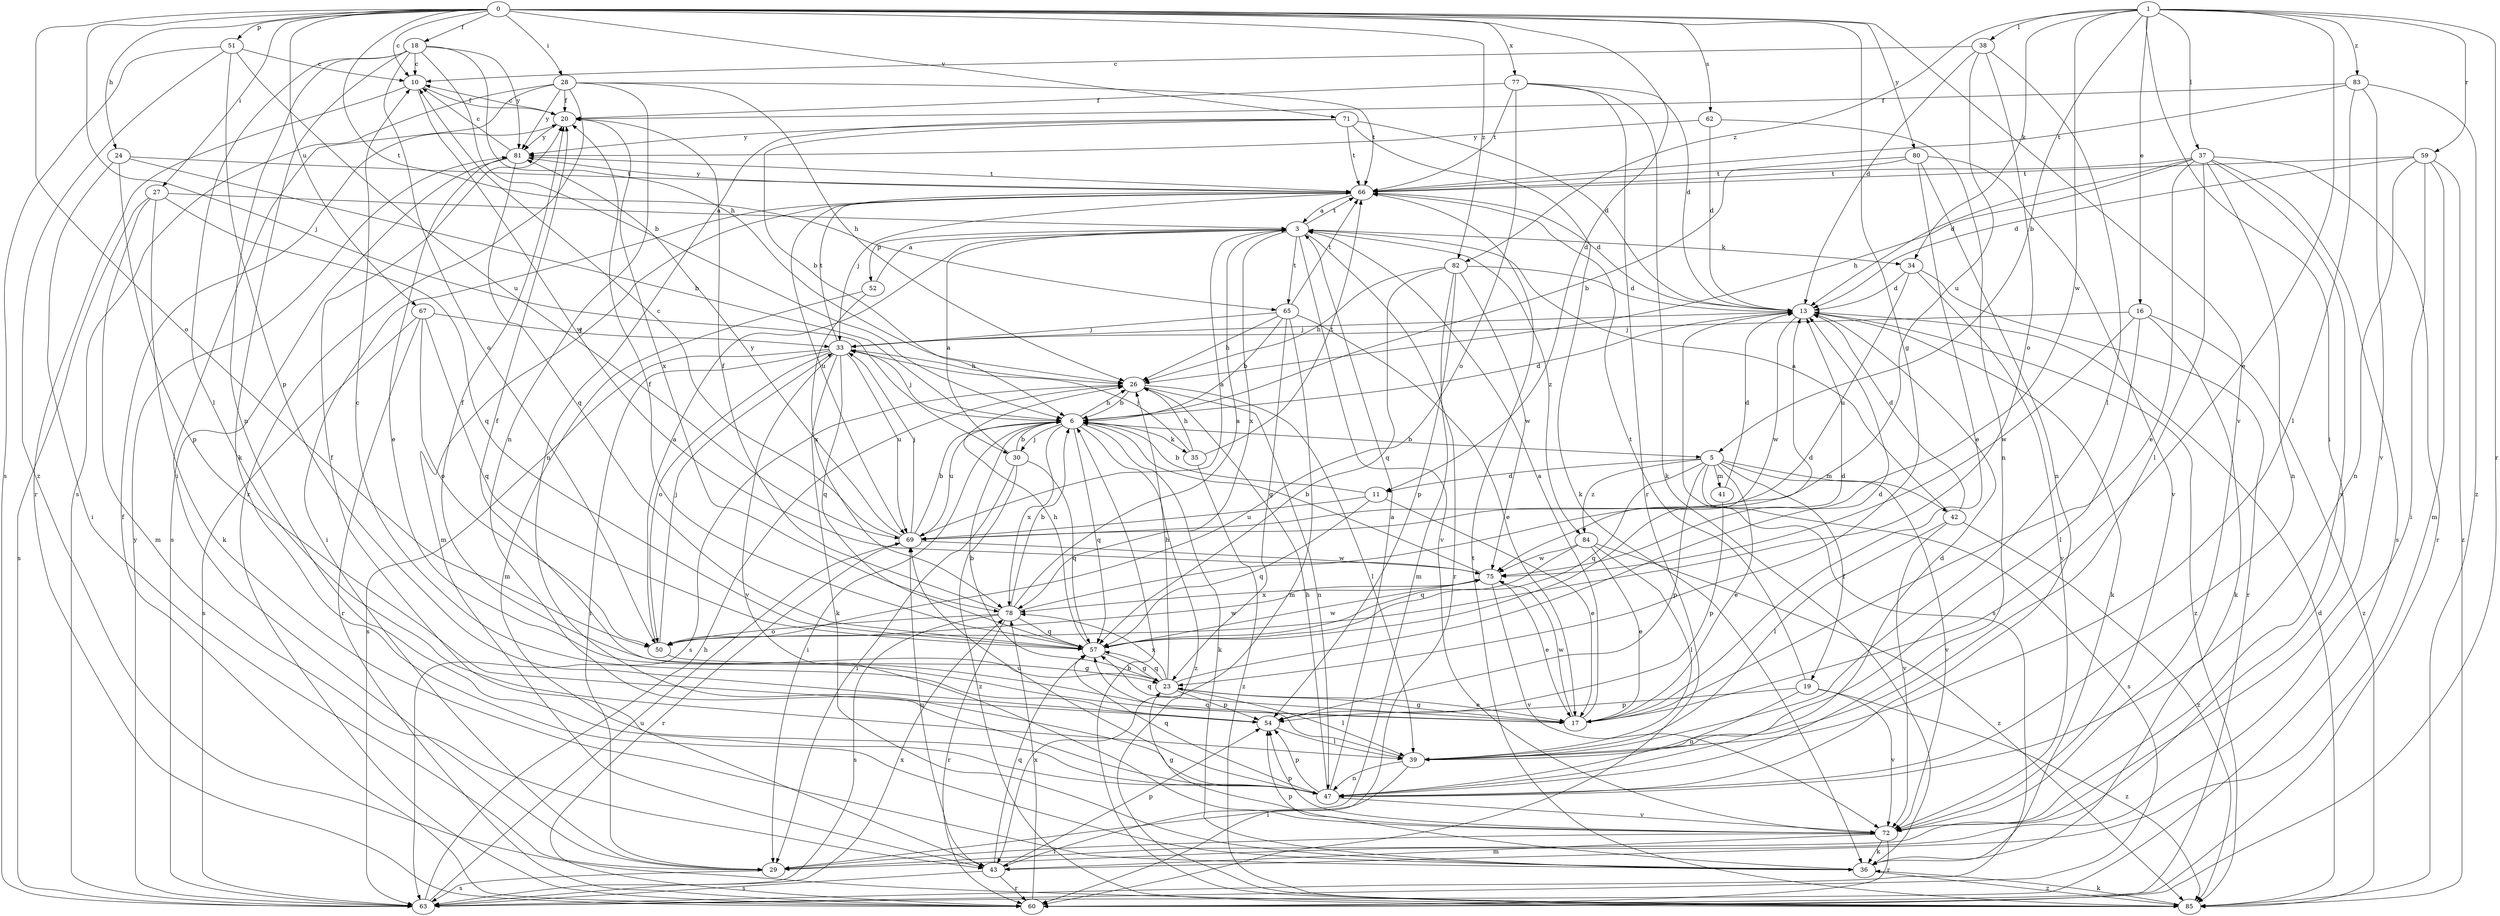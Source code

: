 strict digraph  {
0;
1;
3;
5;
6;
10;
11;
13;
16;
17;
18;
19;
20;
23;
24;
26;
27;
28;
29;
30;
33;
34;
35;
36;
37;
38;
39;
41;
42;
43;
47;
50;
51;
52;
54;
57;
59;
60;
62;
63;
65;
66;
67;
69;
71;
72;
75;
77;
78;
80;
81;
82;
83;
84;
85;
0 -> 10  [label=c];
0 -> 11  [label=d];
0 -> 18  [label=f];
0 -> 23  [label=g];
0 -> 24  [label=h];
0 -> 27  [label=i];
0 -> 28  [label=i];
0 -> 30  [label=j];
0 -> 50  [label=o];
0 -> 51  [label=p];
0 -> 62  [label=s];
0 -> 65  [label=t];
0 -> 67  [label=u];
0 -> 71  [label=v];
0 -> 72  [label=v];
0 -> 77  [label=x];
0 -> 80  [label=y];
0 -> 82  [label=z];
1 -> 5  [label=b];
1 -> 16  [label=e];
1 -> 17  [label=e];
1 -> 29  [label=i];
1 -> 34  [label=k];
1 -> 37  [label=l];
1 -> 38  [label=l];
1 -> 59  [label=r];
1 -> 60  [label=r];
1 -> 75  [label=w];
1 -> 82  [label=z];
1 -> 83  [label=z];
3 -> 34  [label=k];
3 -> 52  [label=p];
3 -> 60  [label=r];
3 -> 65  [label=t];
3 -> 66  [label=t];
3 -> 72  [label=v];
3 -> 78  [label=x];
3 -> 84  [label=z];
5 -> 11  [label=d];
5 -> 17  [label=e];
5 -> 19  [label=f];
5 -> 41  [label=m];
5 -> 42  [label=m];
5 -> 54  [label=p];
5 -> 57  [label=q];
5 -> 63  [label=s];
5 -> 72  [label=v];
5 -> 84  [label=z];
6 -> 5  [label=b];
6 -> 13  [label=d];
6 -> 26  [label=h];
6 -> 29  [label=i];
6 -> 30  [label=j];
6 -> 33  [label=j];
6 -> 35  [label=k];
6 -> 36  [label=k];
6 -> 57  [label=q];
6 -> 69  [label=u];
6 -> 78  [label=x];
6 -> 85  [label=z];
10 -> 20  [label=f];
10 -> 60  [label=r];
10 -> 75  [label=w];
11 -> 6  [label=b];
11 -> 17  [label=e];
11 -> 57  [label=q];
11 -> 69  [label=u];
13 -> 33  [label=j];
13 -> 36  [label=k];
13 -> 63  [label=s];
13 -> 75  [label=w];
13 -> 85  [label=z];
16 -> 33  [label=j];
16 -> 36  [label=k];
16 -> 39  [label=l];
16 -> 75  [label=w];
16 -> 85  [label=z];
17 -> 3  [label=a];
17 -> 20  [label=f];
17 -> 23  [label=g];
17 -> 57  [label=q];
17 -> 75  [label=w];
18 -> 6  [label=b];
18 -> 10  [label=c];
18 -> 26  [label=h];
18 -> 36  [label=k];
18 -> 39  [label=l];
18 -> 47  [label=n];
18 -> 50  [label=o];
18 -> 81  [label=y];
19 -> 47  [label=n];
19 -> 54  [label=p];
19 -> 66  [label=t];
19 -> 72  [label=v];
19 -> 85  [label=z];
20 -> 10  [label=c];
20 -> 78  [label=x];
20 -> 81  [label=y];
23 -> 6  [label=b];
23 -> 13  [label=d];
23 -> 17  [label=e];
23 -> 20  [label=f];
23 -> 26  [label=h];
23 -> 39  [label=l];
23 -> 54  [label=p];
23 -> 57  [label=q];
23 -> 78  [label=x];
24 -> 6  [label=b];
24 -> 29  [label=i];
24 -> 54  [label=p];
24 -> 66  [label=t];
26 -> 6  [label=b];
26 -> 39  [label=l];
26 -> 47  [label=n];
26 -> 63  [label=s];
27 -> 3  [label=a];
27 -> 36  [label=k];
27 -> 43  [label=m];
27 -> 57  [label=q];
27 -> 63  [label=s];
28 -> 20  [label=f];
28 -> 26  [label=h];
28 -> 29  [label=i];
28 -> 47  [label=n];
28 -> 60  [label=r];
28 -> 63  [label=s];
28 -> 66  [label=t];
28 -> 81  [label=y];
29 -> 63  [label=s];
30 -> 3  [label=a];
30 -> 6  [label=b];
30 -> 29  [label=i];
30 -> 57  [label=q];
30 -> 85  [label=z];
33 -> 26  [label=h];
33 -> 29  [label=i];
33 -> 36  [label=k];
33 -> 50  [label=o];
33 -> 57  [label=q];
33 -> 63  [label=s];
33 -> 66  [label=t];
33 -> 69  [label=u];
33 -> 72  [label=v];
34 -> 13  [label=d];
34 -> 60  [label=r];
34 -> 69  [label=u];
34 -> 72  [label=v];
35 -> 26  [label=h];
35 -> 33  [label=j];
35 -> 66  [label=t];
35 -> 85  [label=z];
36 -> 54  [label=p];
36 -> 85  [label=z];
37 -> 13  [label=d];
37 -> 17  [label=e];
37 -> 26  [label=h];
37 -> 39  [label=l];
37 -> 47  [label=n];
37 -> 60  [label=r];
37 -> 63  [label=s];
37 -> 66  [label=t];
37 -> 72  [label=v];
38 -> 10  [label=c];
38 -> 13  [label=d];
38 -> 39  [label=l];
38 -> 50  [label=o];
38 -> 69  [label=u];
39 -> 29  [label=i];
39 -> 47  [label=n];
39 -> 57  [label=q];
41 -> 13  [label=d];
41 -> 54  [label=p];
42 -> 3  [label=a];
42 -> 13  [label=d];
42 -> 39  [label=l];
42 -> 72  [label=v];
42 -> 85  [label=z];
43 -> 54  [label=p];
43 -> 57  [label=q];
43 -> 60  [label=r];
43 -> 63  [label=s];
43 -> 69  [label=u];
47 -> 3  [label=a];
47 -> 13  [label=d];
47 -> 20  [label=f];
47 -> 26  [label=h];
47 -> 54  [label=p];
47 -> 57  [label=q];
47 -> 69  [label=u];
47 -> 72  [label=v];
50 -> 3  [label=a];
50 -> 23  [label=g];
50 -> 33  [label=j];
50 -> 75  [label=w];
51 -> 10  [label=c];
51 -> 54  [label=p];
51 -> 63  [label=s];
51 -> 69  [label=u];
51 -> 85  [label=z];
52 -> 3  [label=a];
52 -> 43  [label=m];
52 -> 78  [label=x];
54 -> 10  [label=c];
54 -> 39  [label=l];
57 -> 13  [label=d];
57 -> 20  [label=f];
57 -> 23  [label=g];
57 -> 26  [label=h];
57 -> 75  [label=w];
59 -> 13  [label=d];
59 -> 29  [label=i];
59 -> 43  [label=m];
59 -> 47  [label=n];
59 -> 66  [label=t];
59 -> 85  [label=z];
60 -> 20  [label=f];
60 -> 78  [label=x];
62 -> 13  [label=d];
62 -> 47  [label=n];
62 -> 81  [label=y];
63 -> 26  [label=h];
63 -> 69  [label=u];
63 -> 78  [label=x];
63 -> 81  [label=y];
65 -> 6  [label=b];
65 -> 17  [label=e];
65 -> 23  [label=g];
65 -> 26  [label=h];
65 -> 33  [label=j];
65 -> 43  [label=m];
65 -> 66  [label=t];
66 -> 3  [label=a];
66 -> 13  [label=d];
66 -> 29  [label=i];
66 -> 33  [label=j];
66 -> 43  [label=m];
66 -> 69  [label=u];
66 -> 81  [label=y];
67 -> 33  [label=j];
67 -> 50  [label=o];
67 -> 57  [label=q];
67 -> 60  [label=r];
67 -> 63  [label=s];
69 -> 3  [label=a];
69 -> 6  [label=b];
69 -> 10  [label=c];
69 -> 33  [label=j];
69 -> 60  [label=r];
69 -> 75  [label=w];
69 -> 81  [label=y];
71 -> 6  [label=b];
71 -> 13  [label=d];
71 -> 36  [label=k];
71 -> 47  [label=n];
71 -> 66  [label=t];
71 -> 81  [label=y];
72 -> 23  [label=g];
72 -> 29  [label=i];
72 -> 36  [label=k];
72 -> 43  [label=m];
72 -> 54  [label=p];
72 -> 60  [label=r];
75 -> 6  [label=b];
75 -> 17  [label=e];
75 -> 72  [label=v];
75 -> 78  [label=x];
77 -> 13  [label=d];
77 -> 20  [label=f];
77 -> 36  [label=k];
77 -> 50  [label=o];
77 -> 60  [label=r];
77 -> 66  [label=t];
78 -> 3  [label=a];
78 -> 6  [label=b];
78 -> 13  [label=d];
78 -> 20  [label=f];
78 -> 50  [label=o];
78 -> 57  [label=q];
78 -> 60  [label=r];
78 -> 63  [label=s];
80 -> 6  [label=b];
80 -> 17  [label=e];
80 -> 47  [label=n];
80 -> 66  [label=t];
80 -> 72  [label=v];
81 -> 10  [label=c];
81 -> 17  [label=e];
81 -> 57  [label=q];
81 -> 63  [label=s];
81 -> 66  [label=t];
82 -> 13  [label=d];
82 -> 26  [label=h];
82 -> 43  [label=m];
82 -> 54  [label=p];
82 -> 57  [label=q];
82 -> 75  [label=w];
83 -> 20  [label=f];
83 -> 39  [label=l];
83 -> 66  [label=t];
83 -> 72  [label=v];
83 -> 85  [label=z];
84 -> 17  [label=e];
84 -> 39  [label=l];
84 -> 57  [label=q];
84 -> 75  [label=w];
84 -> 85  [label=z];
85 -> 6  [label=b];
85 -> 13  [label=d];
85 -> 36  [label=k];
85 -> 66  [label=t];
}
